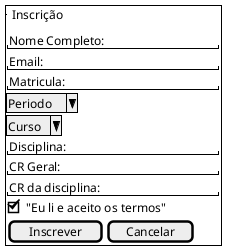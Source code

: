 @startsalt
{+
  {^"Inscrição"}
  "Nome Completo:            "
  "Email:                    "
  "Matricula:                "
  ^Periodo^
  ^Curso^
  "Disciplina:               "
  "CR Geral:                 "
  "CR da disciplina:         "
  

  [X] "Eu li e aceito os termos"
  {
    [ Inscrever ] | [ Cancelar ]
  }
}
@endsalt
